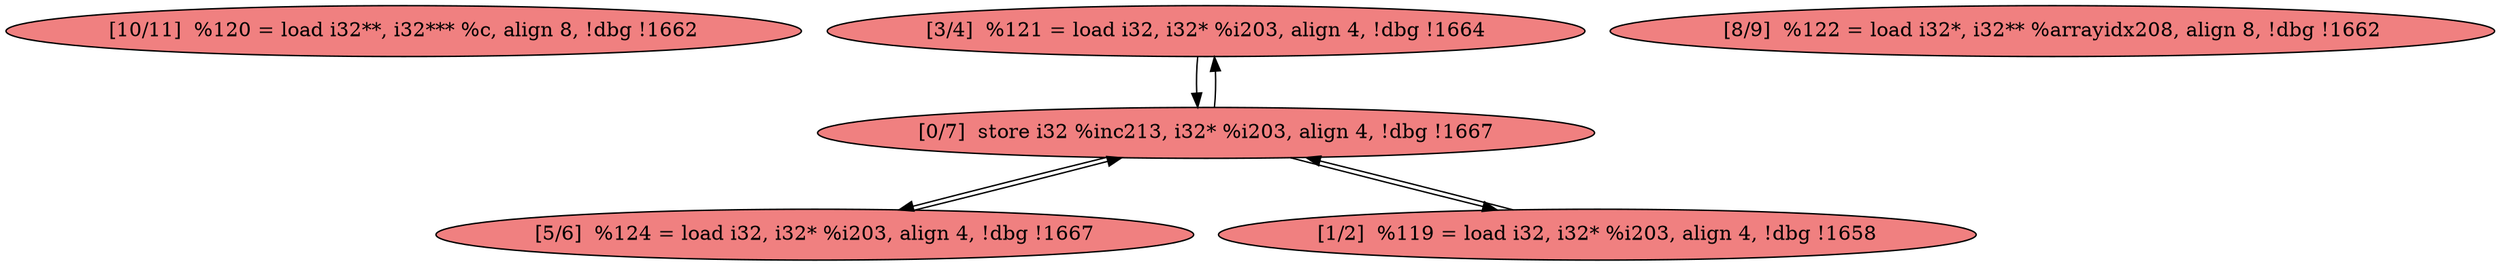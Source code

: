 
digraph G {


node2156 [fillcolor=lightcoral,label="[10/11]  %120 = load i32**, i32*** %c, align 8, !dbg !1662",shape=ellipse,style=filled ]
node2153 [fillcolor=lightcoral,label="[3/4]  %121 = load i32, i32* %i203, align 4, !dbg !1664",shape=ellipse,style=filled ]
node2155 [fillcolor=lightcoral,label="[5/6]  %124 = load i32, i32* %i203, align 4, !dbg !1667",shape=ellipse,style=filled ]
node2154 [fillcolor=lightcoral,label="[1/2]  %119 = load i32, i32* %i203, align 4, !dbg !1658",shape=ellipse,style=filled ]
node2151 [fillcolor=lightcoral,label="[0/7]  store i32 %inc213, i32* %i203, align 4, !dbg !1667",shape=ellipse,style=filled ]
node2152 [fillcolor=lightcoral,label="[8/9]  %122 = load i32*, i32** %arrayidx208, align 8, !dbg !1662",shape=ellipse,style=filled ]

node2151->node2154 [ ]
node2151->node2155 [ ]
node2151->node2153 [ ]
node2153->node2151 [ ]
node2155->node2151 [ ]
node2154->node2151 [ ]


}
